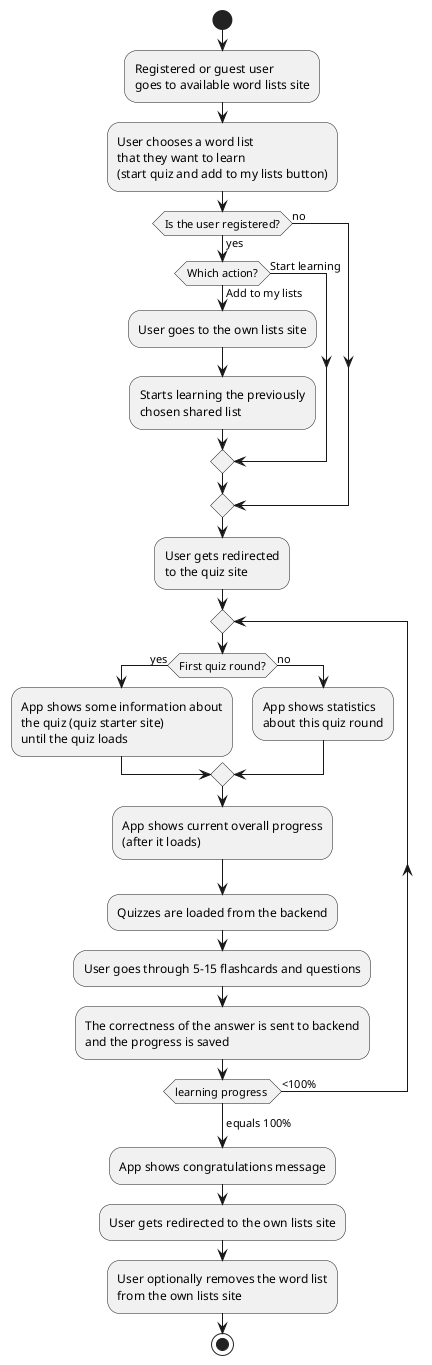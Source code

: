 @startuml
start

:Registered or guest user
goes to available word lists site;

:User chooses a word list
that they want to learn
(start quiz and add to my lists button);

if (Is the user registered?) then (yes)
    if (Which action?) then (Start learning)
    else (Add to my lists)

        :User goes to the own lists site;

        :Starts learning the previously
        chosen shared list;

    endif
else (no)
endif

:User gets redirected
to the quiz site;

repeat
    if (First quiz round?) then (yes)

        :App shows some information about
        the quiz (quiz starter site)
        until the quiz loads;

    else (no)

        :App shows statistics
        about this quiz round;

    endif;
    :App shows current overall progress
    (after it loads);

    :Quizzes are loaded from the backend;

    :User goes through 5-15 flashcards and questions;

    :The correctness of the answer is sent to backend
    and the progress is saved;
repeat while (learning progress ) is (<100%)
-> equals 100%;

:App shows congratulations message;

:User gets redirected to the own lists site;

:User optionally removes the word list
from the own lists site;

stop
@enduml